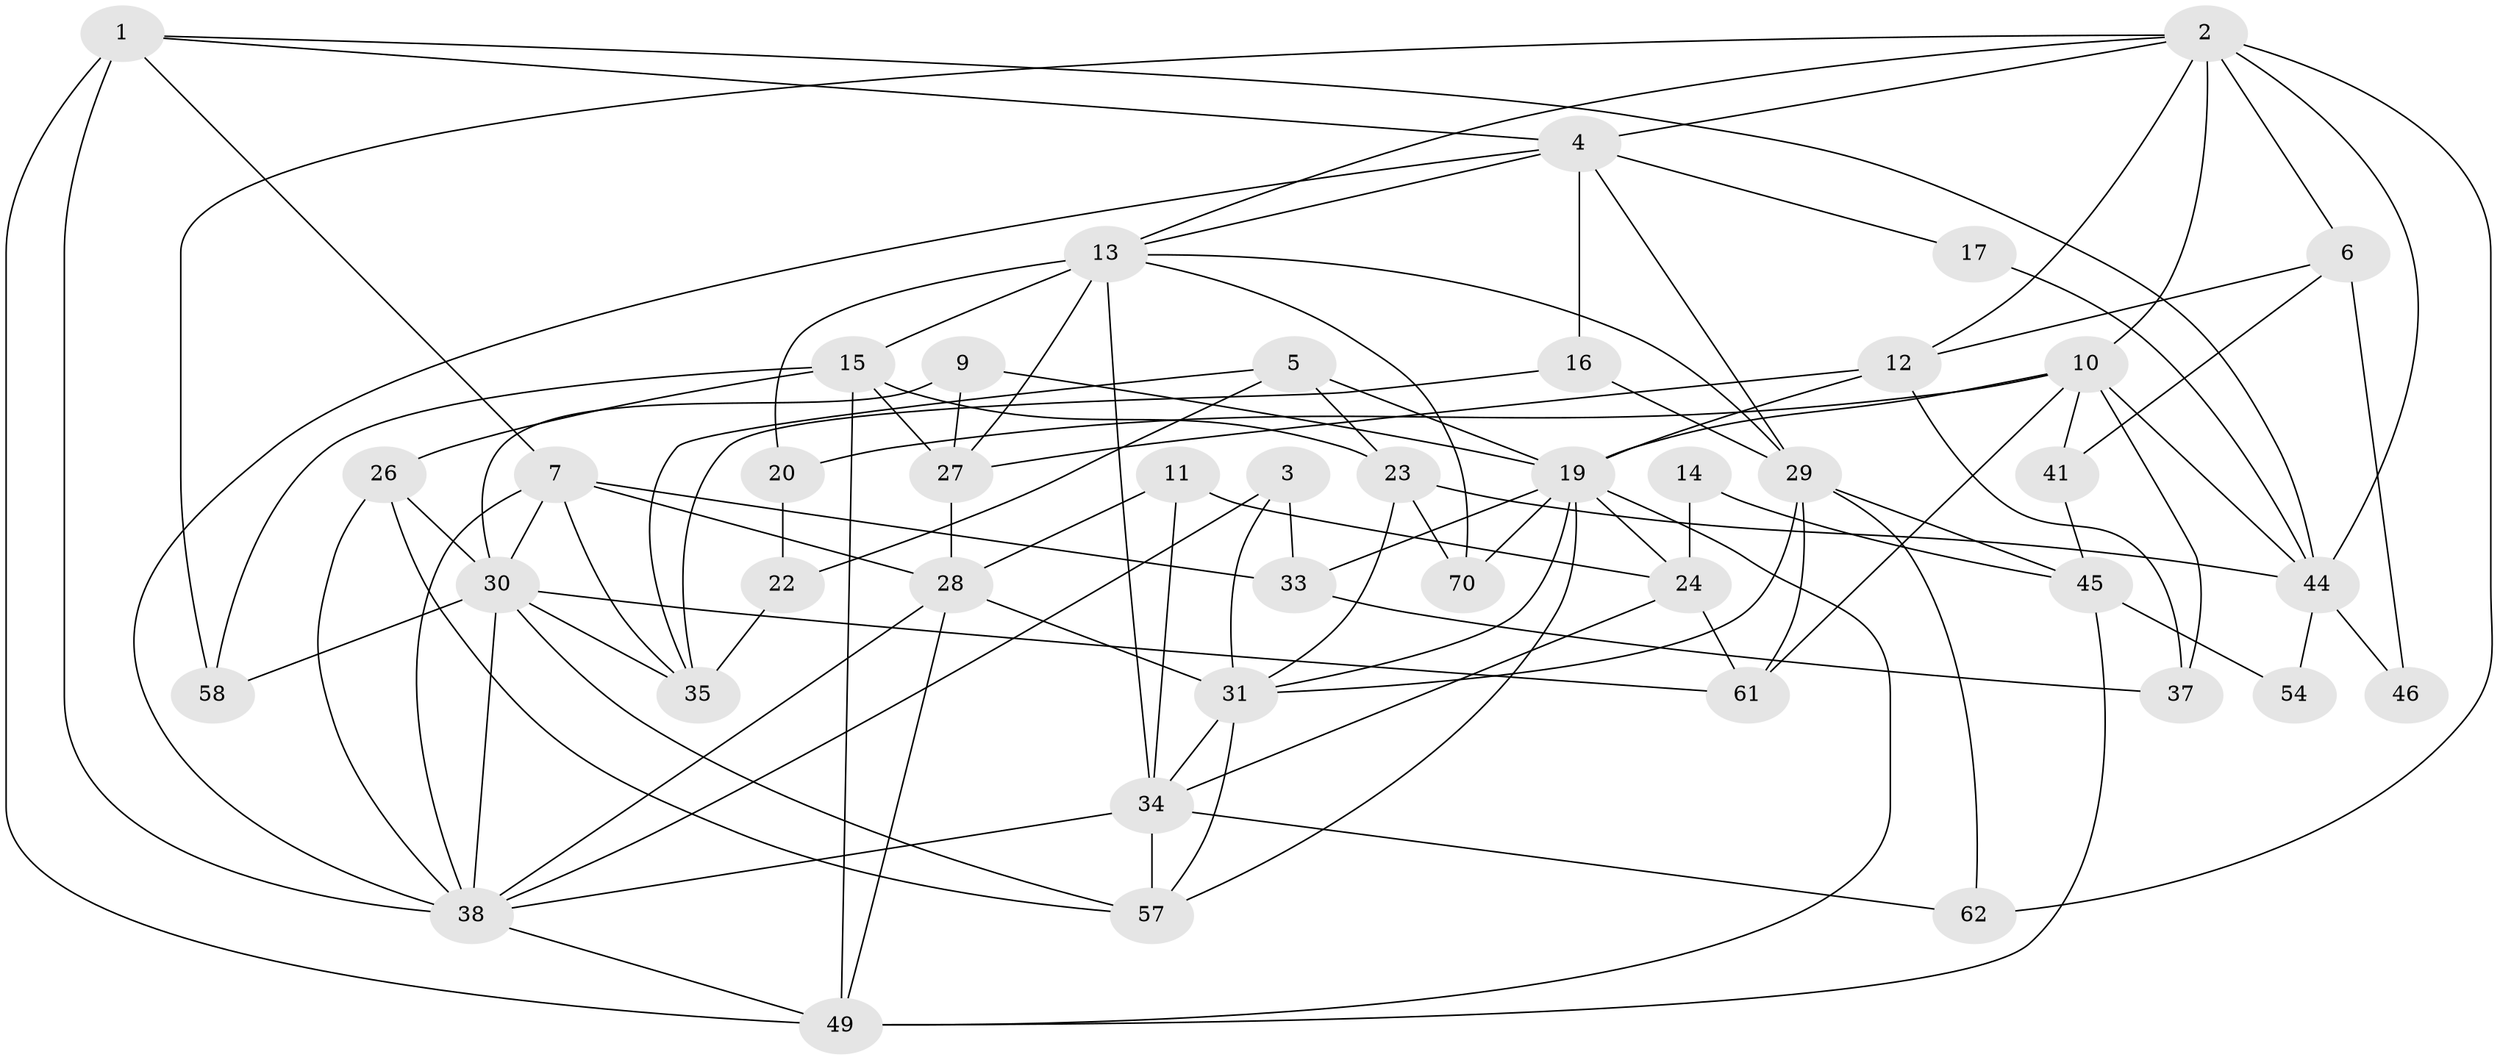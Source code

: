 // original degree distribution, {6: 0.05714285714285714, 5: 0.18571428571428572, 3: 0.2857142857142857, 2: 0.1, 4: 0.3142857142857143, 7: 0.04285714285714286, 8: 0.014285714285714285}
// Generated by graph-tools (version 1.1) at 2025/11/02/27/25 16:11:20]
// undirected, 43 vertices, 105 edges
graph export_dot {
graph [start="1"]
  node [color=gray90,style=filled];
  1 [super="+52"];
  2 [super="+8"];
  3;
  4 [super="+18"];
  5 [super="+69"];
  6 [super="+25"];
  7 [super="+67"];
  9 [super="+36"];
  10 [super="+21"];
  11;
  12 [super="+43"];
  13 [super="+40"];
  14;
  15 [super="+64"];
  16;
  17;
  19 [super="+42"];
  20;
  22 [super="+47"];
  23 [super="+66"];
  24 [super="+50"];
  26;
  27 [super="+51"];
  28 [super="+32"];
  29 [super="+63"];
  30 [super="+56"];
  31 [super="+39"];
  33;
  34 [super="+60"];
  35;
  37 [super="+68"];
  38 [super="+48"];
  41;
  44 [super="+59"];
  45 [super="+55"];
  46;
  49 [super="+53"];
  54;
  57 [super="+65"];
  58;
  61;
  62;
  70;
  1 -- 7;
  1 -- 49 [weight=2];
  1 -- 38;
  1 -- 44 [weight=2];
  1 -- 4;
  2 -- 44;
  2 -- 4;
  2 -- 6;
  2 -- 58;
  2 -- 62;
  2 -- 13;
  2 -- 12;
  2 -- 10 [weight=2];
  3 -- 33;
  3 -- 38;
  3 -- 31;
  4 -- 16;
  4 -- 17;
  4 -- 38;
  4 -- 13;
  4 -- 29;
  5 -- 35;
  5 -- 19;
  5 -- 22;
  5 -- 23;
  6 -- 46 [weight=2];
  6 -- 41;
  6 -- 12;
  7 -- 33;
  7 -- 30;
  7 -- 35;
  7 -- 28;
  7 -- 38;
  9 -- 19;
  9 -- 30;
  9 -- 27;
  10 -- 19;
  10 -- 41;
  10 -- 37;
  10 -- 44;
  10 -- 20;
  10 -- 61;
  11 -- 34;
  11 -- 24;
  11 -- 28;
  12 -- 27 [weight=2];
  12 -- 37;
  12 -- 19;
  13 -- 15 [weight=2];
  13 -- 20;
  13 -- 27;
  13 -- 34;
  13 -- 70;
  13 -- 29;
  14 -- 24;
  14 -- 45;
  15 -- 26;
  15 -- 49;
  15 -- 58;
  15 -- 27;
  15 -- 23;
  16 -- 35;
  16 -- 29;
  17 -- 44;
  19 -- 70;
  19 -- 24;
  19 -- 33;
  19 -- 31;
  19 -- 57;
  19 -- 49;
  20 -- 22 [weight=2];
  22 -- 35;
  23 -- 70;
  23 -- 44;
  23 -- 31;
  24 -- 34;
  24 -- 61;
  26 -- 57;
  26 -- 30;
  26 -- 38;
  27 -- 28;
  28 -- 31;
  28 -- 38;
  28 -- 49;
  29 -- 62;
  29 -- 31;
  29 -- 61;
  29 -- 45;
  30 -- 58;
  30 -- 57;
  30 -- 35;
  30 -- 38;
  30 -- 61;
  31 -- 57;
  31 -- 34;
  33 -- 37;
  34 -- 38;
  34 -- 57;
  34 -- 62;
  38 -- 49;
  41 -- 45;
  44 -- 46;
  44 -- 54;
  45 -- 49;
  45 -- 54;
}
